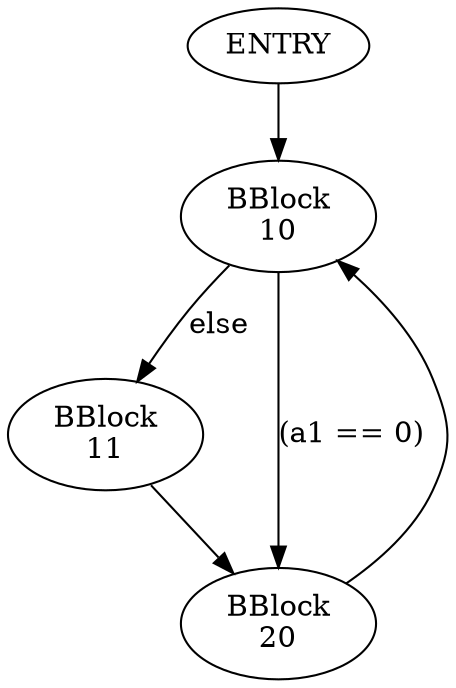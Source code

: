 digraph G {
"ENTRY" -> "10"
"10" [label="BBlock\n10"]
"11" [label="BBlock\n11"]
"20" [label="BBlock\n20"]
"10" -> "11" [label="else"]
"10" -> "20" [label="(a1 == 0)"]
"11" -> "20"
"20" -> "10"
}
